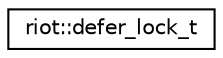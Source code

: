 digraph "Graphical Class Hierarchy"
{
 // LATEX_PDF_SIZE
  edge [fontname="Helvetica",fontsize="10",labelfontname="Helvetica",labelfontsize="10"];
  node [fontname="Helvetica",fontsize="10",shape=record];
  rankdir="LR";
  Node0 [label="riot::defer_lock_t",height=0.2,width=0.4,color="black", fillcolor="white", style="filled",URL="$structriot_1_1defer__lock__t.html",tooltip="Tag type for defer lock strategy."];
}
